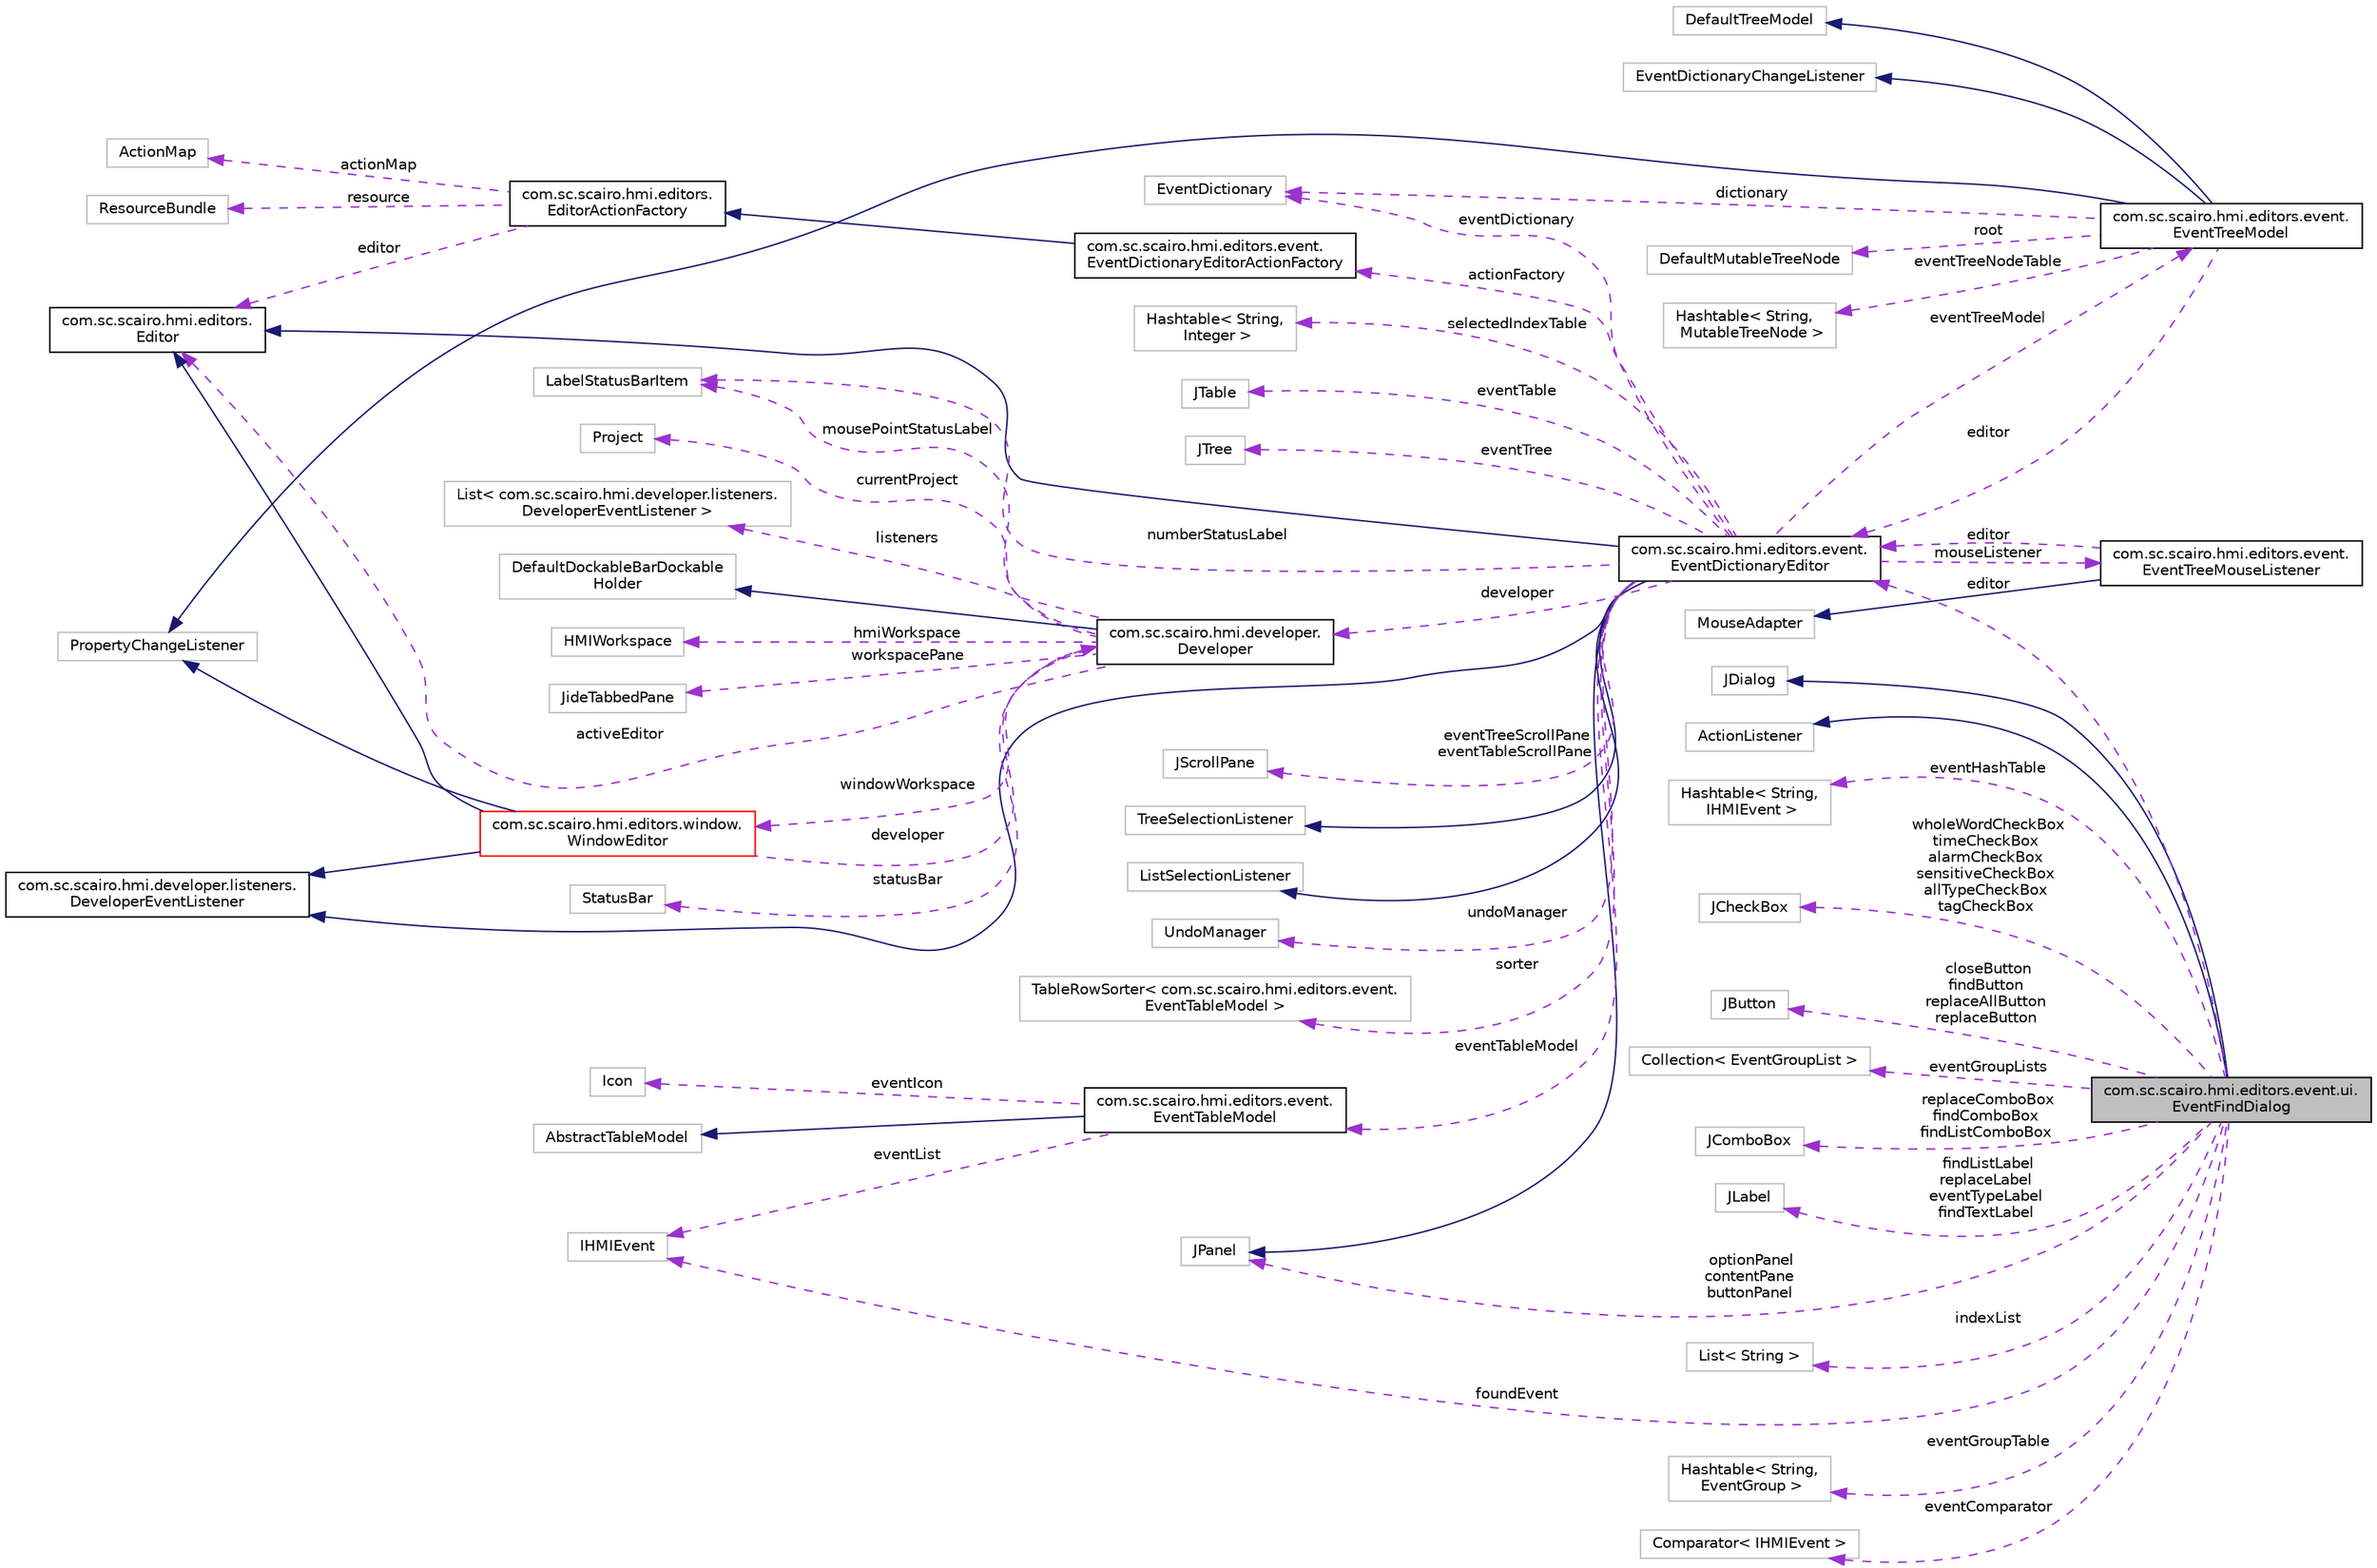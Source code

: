 digraph "com.sc.scairo.hmi.editors.event.ui.EventFindDialog"
{
 // LATEX_PDF_SIZE
  edge [fontname="Helvetica",fontsize="10",labelfontname="Helvetica",labelfontsize="10"];
  node [fontname="Helvetica",fontsize="10",shape=record];
  rankdir="LR";
  Node1 [label="com.sc.scairo.hmi.editors.event.ui.\lEventFindDialog",height=0.2,width=0.4,color="black", fillcolor="grey75", style="filled", fontcolor="black",tooltip=" "];
  Node2 -> Node1 [dir="back",color="midnightblue",fontsize="10",style="solid",fontname="Helvetica"];
  Node2 [label="JDialog",height=0.2,width=0.4,color="grey75", fillcolor="white", style="filled",tooltip=" "];
  Node3 -> Node1 [dir="back",color="midnightblue",fontsize="10",style="solid",fontname="Helvetica"];
  Node3 [label="ActionListener",height=0.2,width=0.4,color="grey75", fillcolor="white", style="filled",tooltip=" "];
  Node4 -> Node1 [dir="back",color="darkorchid3",fontsize="10",style="dashed",label=" eventHashTable" ,fontname="Helvetica"];
  Node4 [label="Hashtable\< String,\l IHMIEvent \>",height=0.2,width=0.4,color="grey75", fillcolor="white", style="filled",tooltip=" "];
  Node5 -> Node1 [dir="back",color="darkorchid3",fontsize="10",style="dashed",label=" wholeWordCheckBox\ntimeCheckBox\nalarmCheckBox\nsensitiveCheckBox\nallTypeCheckBox\ntagCheckBox" ,fontname="Helvetica"];
  Node5 [label="JCheckBox",height=0.2,width=0.4,color="grey75", fillcolor="white", style="filled",tooltip=" "];
  Node6 -> Node1 [dir="back",color="darkorchid3",fontsize="10",style="dashed",label=" closeButton\nfindButton\nreplaceAllButton\nreplaceButton" ,fontname="Helvetica"];
  Node6 [label="JButton",height=0.2,width=0.4,color="grey75", fillcolor="white", style="filled",tooltip=" "];
  Node7 -> Node1 [dir="back",color="darkorchid3",fontsize="10",style="dashed",label=" editor" ,fontname="Helvetica"];
  Node7 [label="com.sc.scairo.hmi.editors.event.\lEventDictionaryEditor",height=0.2,width=0.4,color="black", fillcolor="white", style="filled",URL="$classcom_1_1sc_1_1scairo_1_1hmi_1_1editors_1_1event_1_1_event_dictionary_editor.html",tooltip=" "];
  Node8 -> Node7 [dir="back",color="midnightblue",fontsize="10",style="solid",fontname="Helvetica"];
  Node8 [label="JPanel",height=0.2,width=0.4,color="grey75", fillcolor="white", style="filled",tooltip=" "];
  Node9 -> Node7 [dir="back",color="midnightblue",fontsize="10",style="solid",fontname="Helvetica"];
  Node9 [label="com.sc.scairo.hmi.developer.listeners.\lDeveloperEventListener",height=0.2,width=0.4,color="black", fillcolor="white", style="filled",URL="$interfacecom_1_1sc_1_1scairo_1_1hmi_1_1developer_1_1listeners_1_1_developer_event_listener.html",tooltip=" "];
  Node10 -> Node7 [dir="back",color="midnightblue",fontsize="10",style="solid",fontname="Helvetica"];
  Node10 [label="com.sc.scairo.hmi.editors.\lEditor",height=0.2,width=0.4,color="black", fillcolor="white", style="filled",URL="$interfacecom_1_1sc_1_1scairo_1_1hmi_1_1editors_1_1_editor.html",tooltip=" "];
  Node11 -> Node7 [dir="back",color="midnightblue",fontsize="10",style="solid",fontname="Helvetica"];
  Node11 [label="TreeSelectionListener",height=0.2,width=0.4,color="grey75", fillcolor="white", style="filled",tooltip=" "];
  Node12 -> Node7 [dir="back",color="midnightblue",fontsize="10",style="solid",fontname="Helvetica"];
  Node12 [label="ListSelectionListener",height=0.2,width=0.4,color="grey75", fillcolor="white", style="filled",tooltip=" "];
  Node13 -> Node7 [dir="back",color="darkorchid3",fontsize="10",style="dashed",label=" eventTreeModel" ,fontname="Helvetica"];
  Node13 [label="com.sc.scairo.hmi.editors.event.\lEventTreeModel",height=0.2,width=0.4,color="black", fillcolor="white", style="filled",URL="$classcom_1_1sc_1_1scairo_1_1hmi_1_1editors_1_1event_1_1_event_tree_model.html",tooltip=" "];
  Node14 -> Node13 [dir="back",color="midnightblue",fontsize="10",style="solid",fontname="Helvetica"];
  Node14 [label="DefaultTreeModel",height=0.2,width=0.4,color="grey75", fillcolor="white", style="filled",tooltip=" "];
  Node15 -> Node13 [dir="back",color="midnightblue",fontsize="10",style="solid",fontname="Helvetica"];
  Node15 [label="EventDictionaryChangeListener",height=0.2,width=0.4,color="grey75", fillcolor="white", style="filled",tooltip=" "];
  Node16 -> Node13 [dir="back",color="midnightblue",fontsize="10",style="solid",fontname="Helvetica"];
  Node16 [label="PropertyChangeListener",height=0.2,width=0.4,color="grey75", fillcolor="white", style="filled",tooltip=" "];
  Node17 -> Node13 [dir="back",color="darkorchid3",fontsize="10",style="dashed",label=" root" ,fontname="Helvetica"];
  Node17 [label="DefaultMutableTreeNode",height=0.2,width=0.4,color="grey75", fillcolor="white", style="filled",tooltip=" "];
  Node7 -> Node13 [dir="back",color="darkorchid3",fontsize="10",style="dashed",label=" editor" ,fontname="Helvetica"];
  Node18 -> Node13 [dir="back",color="darkorchid3",fontsize="10",style="dashed",label=" eventTreeNodeTable" ,fontname="Helvetica"];
  Node18 [label="Hashtable\< String,\l MutableTreeNode \>",height=0.2,width=0.4,color="grey75", fillcolor="white", style="filled",tooltip=" "];
  Node19 -> Node13 [dir="back",color="darkorchid3",fontsize="10",style="dashed",label=" dictionary" ,fontname="Helvetica"];
  Node19 [label="EventDictionary",height=0.2,width=0.4,color="grey75", fillcolor="white", style="filled",tooltip=" "];
  Node20 -> Node7 [dir="back",color="darkorchid3",fontsize="10",style="dashed",label=" undoManager" ,fontname="Helvetica"];
  Node20 [label="UndoManager",height=0.2,width=0.4,color="grey75", fillcolor="white", style="filled",tooltip=" "];
  Node21 -> Node7 [dir="back",color="darkorchid3",fontsize="10",style="dashed",label=" sorter" ,fontname="Helvetica"];
  Node21 [label="TableRowSorter\< com.sc.scairo.hmi.editors.event.\lEventTableModel \>",height=0.2,width=0.4,color="grey75", fillcolor="white", style="filled",tooltip=" "];
  Node22 -> Node7 [dir="back",color="darkorchid3",fontsize="10",style="dashed",label=" eventTableModel" ,fontname="Helvetica"];
  Node22 [label="com.sc.scairo.hmi.editors.event.\lEventTableModel",height=0.2,width=0.4,color="black", fillcolor="white", style="filled",URL="$classcom_1_1sc_1_1scairo_1_1hmi_1_1editors_1_1event_1_1_event_table_model.html",tooltip=" "];
  Node23 -> Node22 [dir="back",color="midnightblue",fontsize="10",style="solid",fontname="Helvetica"];
  Node23 [label="AbstractTableModel",height=0.2,width=0.4,color="grey75", fillcolor="white", style="filled",tooltip=" "];
  Node24 -> Node22 [dir="back",color="darkorchid3",fontsize="10",style="dashed",label=" eventList" ,fontname="Helvetica"];
  Node24 [label="IHMIEvent",height=0.2,width=0.4,color="grey75", fillcolor="white", style="filled",tooltip=" "];
  Node25 -> Node22 [dir="back",color="darkorchid3",fontsize="10",style="dashed",label=" eventIcon" ,fontname="Helvetica"];
  Node25 [label="Icon",height=0.2,width=0.4,color="grey75", fillcolor="white", style="filled",tooltip=" "];
  Node26 -> Node7 [dir="back",color="darkorchid3",fontsize="10",style="dashed",label=" numberStatusLabel" ,fontname="Helvetica"];
  Node26 [label="LabelStatusBarItem",height=0.2,width=0.4,color="grey75", fillcolor="white", style="filled",tooltip=" "];
  Node27 -> Node7 [dir="back",color="darkorchid3",fontsize="10",style="dashed",label=" selectedIndexTable" ,fontname="Helvetica"];
  Node27 [label="Hashtable\< String,\l Integer \>",height=0.2,width=0.4,color="grey75", fillcolor="white", style="filled",tooltip=" "];
  Node28 -> Node7 [dir="back",color="darkorchid3",fontsize="10",style="dashed",label=" actionFactory" ,fontname="Helvetica"];
  Node28 [label="com.sc.scairo.hmi.editors.event.\lEventDictionaryEditorActionFactory",height=0.2,width=0.4,color="black", fillcolor="white", style="filled",URL="$classcom_1_1sc_1_1scairo_1_1hmi_1_1editors_1_1event_1_1_event_dictionary_editor_action_factory.html",tooltip=" "];
  Node29 -> Node28 [dir="back",color="midnightblue",fontsize="10",style="solid",fontname="Helvetica"];
  Node29 [label="com.sc.scairo.hmi.editors.\lEditorActionFactory",height=0.2,width=0.4,color="black", fillcolor="white", style="filled",URL="$classcom_1_1sc_1_1scairo_1_1hmi_1_1editors_1_1_editor_action_factory.html",tooltip=" "];
  Node30 -> Node29 [dir="back",color="darkorchid3",fontsize="10",style="dashed",label=" resource" ,fontname="Helvetica"];
  Node30 [label="ResourceBundle",height=0.2,width=0.4,color="grey75", fillcolor="white", style="filled",tooltip=" "];
  Node31 -> Node29 [dir="back",color="darkorchid3",fontsize="10",style="dashed",label=" actionMap" ,fontname="Helvetica"];
  Node31 [label="ActionMap",height=0.2,width=0.4,color="grey75", fillcolor="white", style="filled",tooltip=" "];
  Node10 -> Node29 [dir="back",color="darkorchid3",fontsize="10",style="dashed",label=" editor" ,fontname="Helvetica"];
  Node32 -> Node7 [dir="back",color="darkorchid3",fontsize="10",style="dashed",label=" mouseListener" ,fontname="Helvetica"];
  Node32 [label="com.sc.scairo.hmi.editors.event.\lEventTreeMouseListener",height=0.2,width=0.4,color="black", fillcolor="white", style="filled",URL="$classcom_1_1sc_1_1scairo_1_1hmi_1_1editors_1_1event_1_1_event_tree_mouse_listener.html",tooltip=" "];
  Node33 -> Node32 [dir="back",color="midnightblue",fontsize="10",style="solid",fontname="Helvetica"];
  Node33 [label="MouseAdapter",height=0.2,width=0.4,color="grey75", fillcolor="white", style="filled",tooltip=" "];
  Node7 -> Node32 [dir="back",color="darkorchid3",fontsize="10",style="dashed",label=" editor" ,fontname="Helvetica"];
  Node34 -> Node7 [dir="back",color="darkorchid3",fontsize="10",style="dashed",label=" eventTable" ,fontname="Helvetica"];
  Node34 [label="JTable",height=0.2,width=0.4,color="grey75", fillcolor="white", style="filled",tooltip=" "];
  Node19 -> Node7 [dir="back",color="darkorchid3",fontsize="10",style="dashed",label=" eventDictionary" ,fontname="Helvetica"];
  Node35 -> Node7 [dir="back",color="darkorchid3",fontsize="10",style="dashed",label=" developer" ,fontname="Helvetica"];
  Node35 [label="com.sc.scairo.hmi.developer.\lDeveloper",height=0.2,width=0.4,color="black", fillcolor="white", style="filled",URL="$classcom_1_1sc_1_1scairo_1_1hmi_1_1developer_1_1_developer.html",tooltip=" "];
  Node36 -> Node35 [dir="back",color="midnightblue",fontsize="10",style="solid",fontname="Helvetica"];
  Node36 [label="DefaultDockableBarDockable\lHolder",height=0.2,width=0.4,color="grey75", fillcolor="white", style="filled",tooltip=" "];
  Node37 -> Node35 [dir="back",color="darkorchid3",fontsize="10",style="dashed",label=" hmiWorkspace" ,fontname="Helvetica"];
  Node37 [label="HMIWorkspace",height=0.2,width=0.4,color="grey75", fillcolor="white", style="filled",tooltip=" "];
  Node38 -> Node35 [dir="back",color="darkorchid3",fontsize="10",style="dashed",label=" windowWorkspace" ,fontname="Helvetica"];
  Node38 [label="com.sc.scairo.hmi.editors.window.\lWindowEditor",height=0.2,width=0.4,color="red", fillcolor="white", style="filled",URL="$classcom_1_1sc_1_1scairo_1_1hmi_1_1editors_1_1window_1_1_window_editor.html",tooltip=" "];
  Node9 -> Node38 [dir="back",color="midnightblue",fontsize="10",style="solid",fontname="Helvetica"];
  Node16 -> Node38 [dir="back",color="midnightblue",fontsize="10",style="solid",fontname="Helvetica"];
  Node10 -> Node38 [dir="back",color="midnightblue",fontsize="10",style="solid",fontname="Helvetica"];
  Node35 -> Node38 [dir="back",color="darkorchid3",fontsize="10",style="dashed",label=" developer" ,fontname="Helvetica"];
  Node26 -> Node35 [dir="back",color="darkorchid3",fontsize="10",style="dashed",label=" mousePointStatusLabel" ,fontname="Helvetica"];
  Node80 -> Node35 [dir="back",color="darkorchid3",fontsize="10",style="dashed",label=" workspacePane" ,fontname="Helvetica"];
  Node80 [label="JideTabbedPane",height=0.2,width=0.4,color="grey75", fillcolor="white", style="filled",tooltip=" "];
  Node81 -> Node35 [dir="back",color="darkorchid3",fontsize="10",style="dashed",label=" statusBar" ,fontname="Helvetica"];
  Node81 [label="StatusBar",height=0.2,width=0.4,color="grey75", fillcolor="white", style="filled",tooltip=" "];
  Node82 -> Node35 [dir="back",color="darkorchid3",fontsize="10",style="dashed",label=" currentProject" ,fontname="Helvetica"];
  Node82 [label="Project",height=0.2,width=0.4,color="grey75", fillcolor="white", style="filled",tooltip=" "];
  Node83 -> Node35 [dir="back",color="darkorchid3",fontsize="10",style="dashed",label=" listeners" ,fontname="Helvetica"];
  Node83 [label="List\< com.sc.scairo.hmi.developer.listeners.\lDeveloperEventListener \>",height=0.2,width=0.4,color="grey75", fillcolor="white", style="filled",tooltip=" "];
  Node10 -> Node35 [dir="back",color="darkorchid3",fontsize="10",style="dashed",label=" activeEditor" ,fontname="Helvetica"];
  Node84 -> Node7 [dir="back",color="darkorchid3",fontsize="10",style="dashed",label=" eventTree" ,fontname="Helvetica"];
  Node84 [label="JTree",height=0.2,width=0.4,color="grey75", fillcolor="white", style="filled",tooltip=" "];
  Node85 -> Node7 [dir="back",color="darkorchid3",fontsize="10",style="dashed",label=" eventTreeScrollPane\neventTableScrollPane" ,fontname="Helvetica"];
  Node85 [label="JScrollPane",height=0.2,width=0.4,color="grey75", fillcolor="white", style="filled",tooltip=" "];
  Node24 -> Node1 [dir="back",color="darkorchid3",fontsize="10",style="dashed",label=" foundEvent" ,fontname="Helvetica"];
  Node86 -> Node1 [dir="back",color="darkorchid3",fontsize="10",style="dashed",label=" indexList" ,fontname="Helvetica"];
  Node86 [label="List\< String \>",height=0.2,width=0.4,color="grey75", fillcolor="white", style="filled",tooltip=" "];
  Node87 -> Node1 [dir="back",color="darkorchid3",fontsize="10",style="dashed",label=" eventGroupTable" ,fontname="Helvetica"];
  Node87 [label="Hashtable\< String,\l EventGroup \>",height=0.2,width=0.4,color="grey75", fillcolor="white", style="filled",tooltip=" "];
  Node88 -> Node1 [dir="back",color="darkorchid3",fontsize="10",style="dashed",label=" eventComparator" ,fontname="Helvetica"];
  Node88 [label="Comparator\< IHMIEvent \>",height=0.2,width=0.4,color="grey75", fillcolor="white", style="filled",tooltip=" "];
  Node89 -> Node1 [dir="back",color="darkorchid3",fontsize="10",style="dashed",label=" eventGroupLists" ,fontname="Helvetica"];
  Node89 [label="Collection\< EventGroupList \>",height=0.2,width=0.4,color="grey75", fillcolor="white", style="filled",tooltip=" "];
  Node90 -> Node1 [dir="back",color="darkorchid3",fontsize="10",style="dashed",label=" replaceComboBox\nfindComboBox\nfindListComboBox" ,fontname="Helvetica"];
  Node90 [label="JComboBox",height=0.2,width=0.4,color="grey75", fillcolor="white", style="filled",tooltip=" "];
  Node91 -> Node1 [dir="back",color="darkorchid3",fontsize="10",style="dashed",label=" findListLabel\nreplaceLabel\neventTypeLabel\nfindTextLabel" ,fontname="Helvetica"];
  Node91 [label="JLabel",height=0.2,width=0.4,color="grey75", fillcolor="white", style="filled",tooltip=" "];
  Node8 -> Node1 [dir="back",color="darkorchid3",fontsize="10",style="dashed",label=" optionPanel\ncontentPane\nbuttonPanel" ,fontname="Helvetica"];
}
